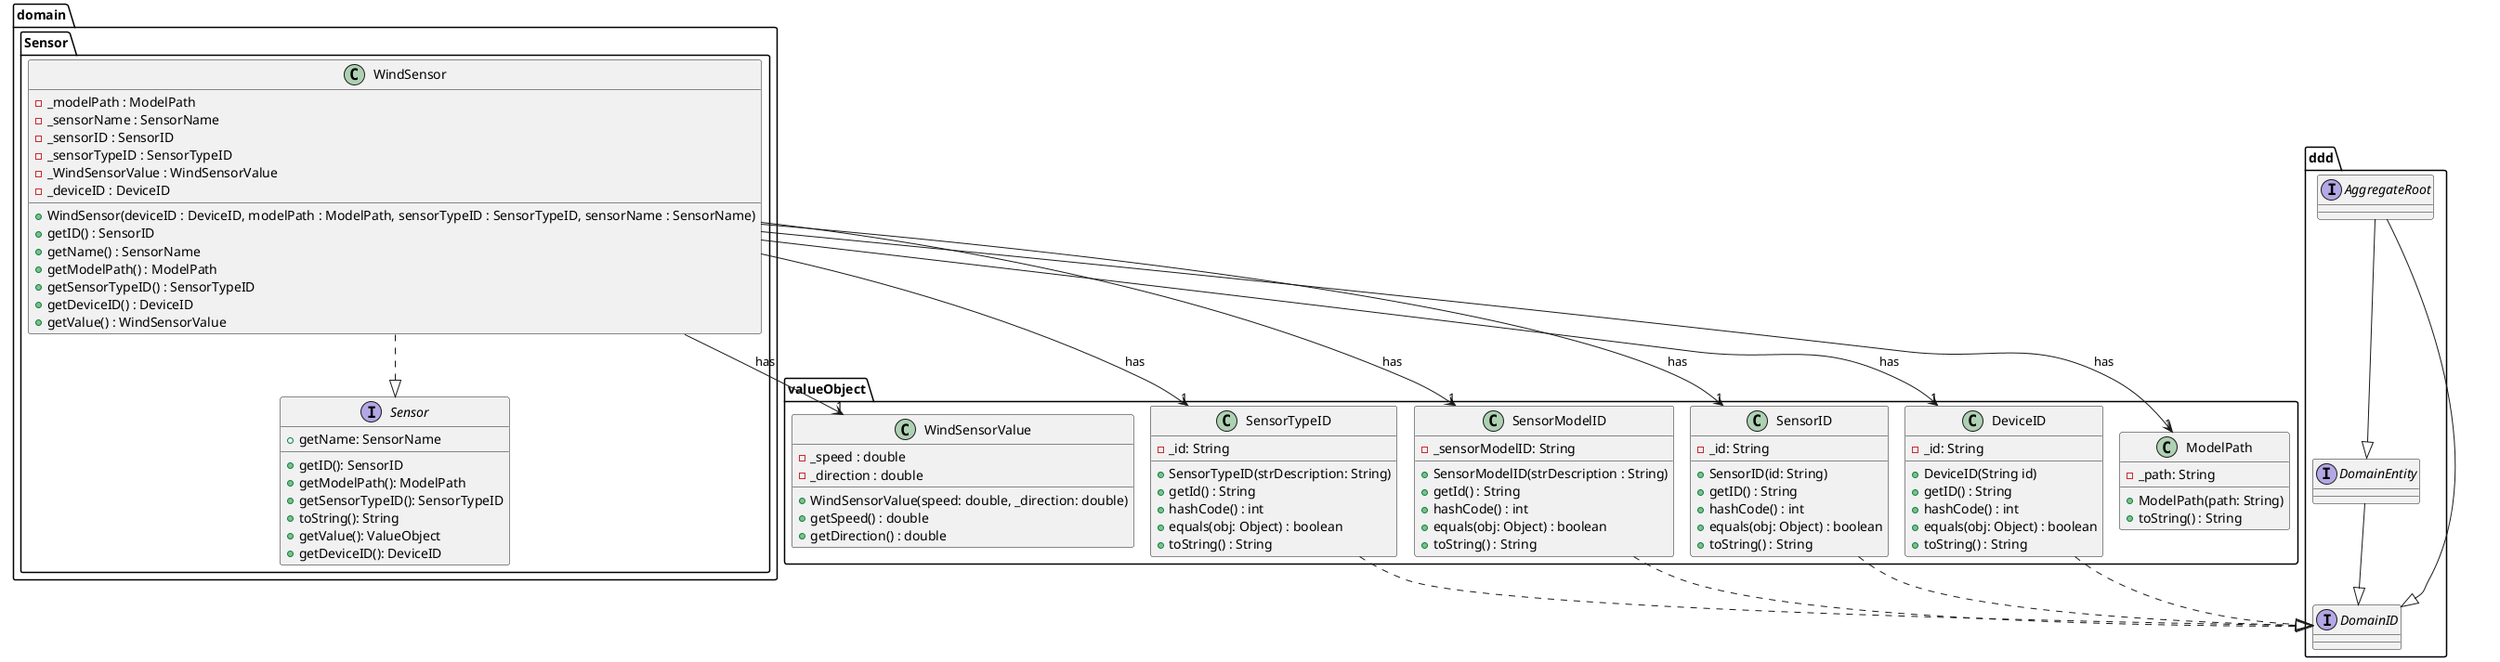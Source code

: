 @startuml
!pragma layout smetana

package domain.Sensor {
    interface Sensor {
        + getID(): SensorID
        + getName: SensorName
        + getModelPath(): ModelPath
        + getSensorTypeID(): SensorTypeID
        + toString(): String
        + getValue(): ValueObject
        + getDeviceID(): DeviceID
    }

    class WindSensor {
            - _modelPath : ModelPath
            - _sensorName : SensorName
            - _sensorID : SensorID
            - _sensorTypeID : SensorTypeID
            - _WindSensorValue : WindSensorValue
            - _deviceID : DeviceID

            + WindSensor(deviceID : DeviceID, modelPath : ModelPath, sensorTypeID : SensorTypeID, sensorName : SensorName)
            + getID() : SensorID
            + getName() : SensorName
            + getModelPath() : ModelPath
            + getSensorTypeID() : SensorTypeID
            + getDeviceID() : DeviceID
            + getValue() : WindSensorValue
        }
}

package valueObject {
    class WindSensorValue {
    - _speed : double
    - _direction : double
    + WindSensorValue(speed: double, _direction: double)
    + getSpeed() : double
    + getDirection() : double
    }
    class SensorTypeID {
        - _id: String
        + SensorTypeID(strDescription: String)
        + getId() : String
        + hashCode() : int
        + equals(obj: Object) : boolean
        + toString() : String
    }

    class SensorModelID {
        - _sensorModelID: String
        + SensorModelID(strDescription : String)
        + getId() : String
        + hashCode() : int
        + equals(obj: Object) : boolean
        + toString() : String
    }

    class SensorID {
        - _id: String
        + SensorID(id: String)
        + getID() : String
        + hashCode() : int
        + equals(obj: Object) : boolean
        + toString() : String
    }

    class DeviceID {
        - _id: String
        + DeviceID(String id)
        + getID() : String
        + hashCode() : int
        + equals(obj: Object) : boolean
        + toString() : String
    }

    class ModelPath {
        - _path: String
        + ModelPath(path: String)
        + toString() : String
    }
}

package ddd {

  interface DomainEntity {
  }

  interface DomainID {
  }

  interface AggregateRoot {
  }
}

WindSensor ..|> domain.Sensor.Sensor

WindSensor --> "1" WindSensorValue : has
WindSensor -->  "1" SensorTypeID : has
WindSensor -->  "1" SensorModelID : has
WindSensor -->  "1" SensorID : has
WindSensor -->  "1" DeviceID : has
WindSensor -->  "1" ModelPath : has

DomainEntity --|> DomainID
AggregateRoot --|> DomainEntity
AggregateRoot --|> DomainID

SensorTypeID ..|> ddd.DomainID
SensorModelID ..|> ddd.DomainID
SensorID ..|> ddd.DomainID
DeviceID ..|> ddd.DomainID

@enduml